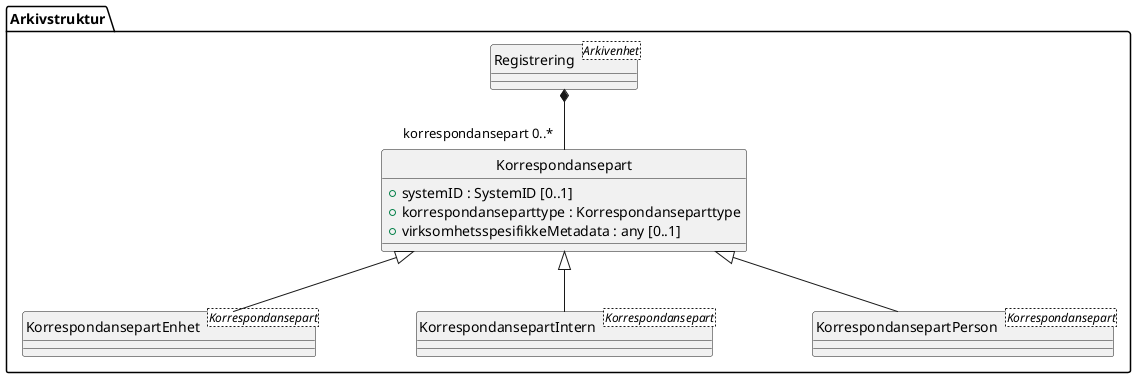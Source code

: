 @startuml
skinparam nodesep 100
hide circle
class Arkivstruktur.Korrespondansepart {
  +systemID : SystemID [0..1]
  +korrespondanseparttype : Korrespondanseparttype
  +virksomhetsspesifikkeMetadata : any [0..1]
}
class Arkivstruktur.KorrespondansepartEnhet <Korrespondansepart> {
}
Arkivstruktur.Korrespondansepart <|-- Arkivstruktur.KorrespondansepartEnhet
class Arkivstruktur.KorrespondansepartIntern <Korrespondansepart> {
}
Arkivstruktur.Korrespondansepart <|-- Arkivstruktur.KorrespondansepartIntern
class Arkivstruktur.KorrespondansepartPerson <Korrespondansepart> {
}
Arkivstruktur.Korrespondansepart <|-- Arkivstruktur.KorrespondansepartPerson
class Arkivstruktur.Registrering <Arkivenhet> {
}
Arkivstruktur.Registrering *-- "korrespondansepart 0..*" Arkivstruktur.Korrespondansepart
@enduml

